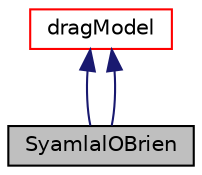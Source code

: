 digraph "SyamlalOBrien"
{
  bgcolor="transparent";
  edge [fontname="Helvetica",fontsize="10",labelfontname="Helvetica",labelfontsize="10"];
  node [fontname="Helvetica",fontsize="10",shape=record];
  Node0 [label="SyamlalOBrien",height=0.2,width=0.4,color="black", fillcolor="grey75", style="filled", fontcolor="black"];
  Node1 -> Node0 [dir="back",color="midnightblue",fontsize="10",style="solid",fontname="Helvetica"];
  Node1 [label="dragModel",height=0.2,width=0.4,color="red",URL="$a02420.html"];
  Node1 -> Node0 [dir="back",color="midnightblue",fontsize="10",style="solid",fontname="Helvetica"];
}
